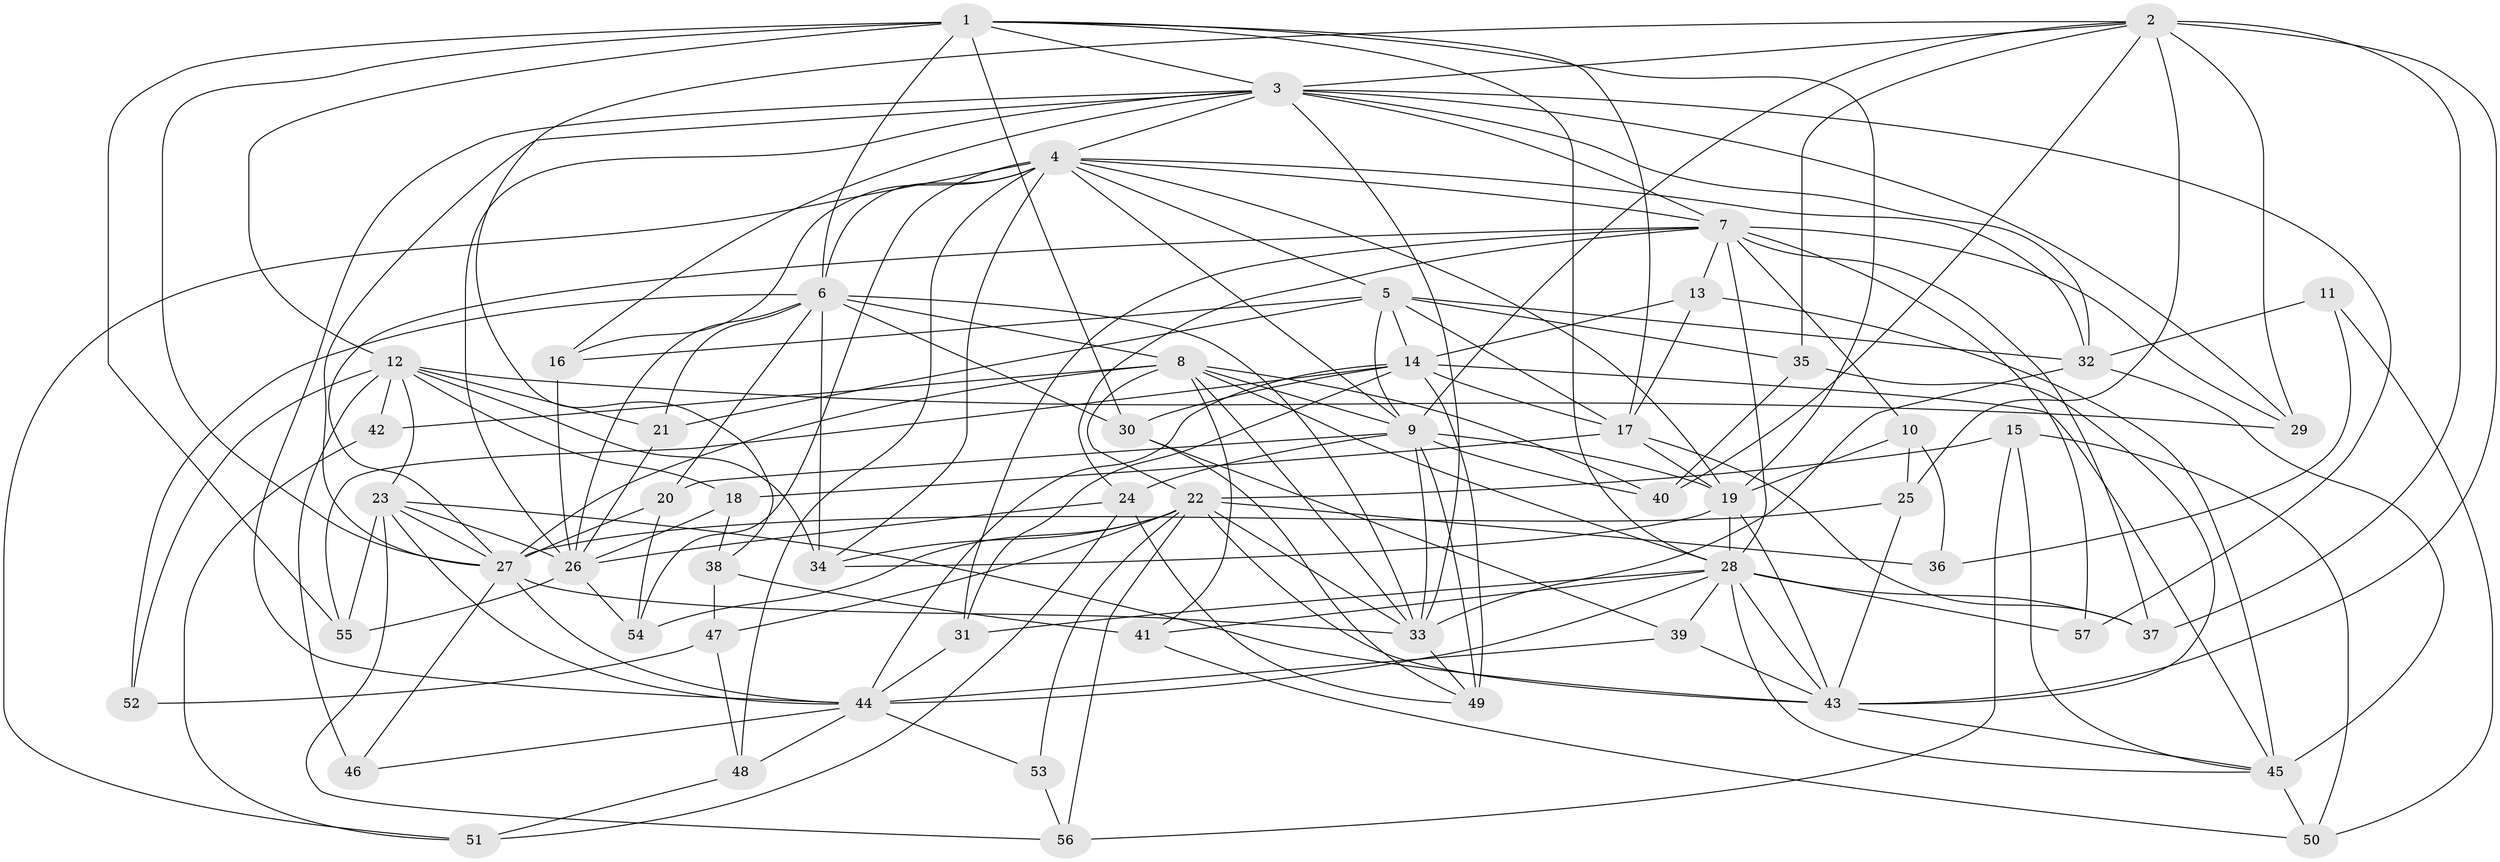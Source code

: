 // original degree distribution, {4: 1.0}
// Generated by graph-tools (version 1.1) at 2025/53/03/04/25 22:53:53]
// undirected, 57 vertices, 172 edges
graph export_dot {
  node [color=gray90,style=filled];
  1;
  2;
  3;
  4;
  5;
  6;
  7;
  8;
  9;
  10;
  11;
  12;
  13;
  14;
  15;
  16;
  17;
  18;
  19;
  20;
  21;
  22;
  23;
  24;
  25;
  26;
  27;
  28;
  29;
  30;
  31;
  32;
  33;
  34;
  35;
  36;
  37;
  38;
  39;
  40;
  41;
  42;
  43;
  44;
  45;
  46;
  47;
  48;
  49;
  50;
  51;
  52;
  53;
  54;
  55;
  56;
  57;
  1 -- 3 [weight=1.0];
  1 -- 6 [weight=1.0];
  1 -- 12 [weight=2.0];
  1 -- 17 [weight=1.0];
  1 -- 19 [weight=1.0];
  1 -- 27 [weight=1.0];
  1 -- 28 [weight=1.0];
  1 -- 30 [weight=3.0];
  1 -- 55 [weight=1.0];
  2 -- 3 [weight=1.0];
  2 -- 9 [weight=1.0];
  2 -- 25 [weight=1.0];
  2 -- 29 [weight=1.0];
  2 -- 35 [weight=1.0];
  2 -- 37 [weight=1.0];
  2 -- 38 [weight=1.0];
  2 -- 40 [weight=1.0];
  2 -- 43 [weight=2.0];
  3 -- 4 [weight=1.0];
  3 -- 7 [weight=1.0];
  3 -- 16 [weight=1.0];
  3 -- 26 [weight=1.0];
  3 -- 27 [weight=1.0];
  3 -- 29 [weight=1.0];
  3 -- 32 [weight=1.0];
  3 -- 33 [weight=1.0];
  3 -- 44 [weight=1.0];
  3 -- 57 [weight=1.0];
  4 -- 5 [weight=1.0];
  4 -- 6 [weight=1.0];
  4 -- 7 [weight=1.0];
  4 -- 9 [weight=1.0];
  4 -- 16 [weight=1.0];
  4 -- 19 [weight=1.0];
  4 -- 32 [weight=1.0];
  4 -- 34 [weight=1.0];
  4 -- 48 [weight=1.0];
  4 -- 51 [weight=1.0];
  4 -- 54 [weight=1.0];
  5 -- 9 [weight=1.0];
  5 -- 14 [weight=1.0];
  5 -- 16 [weight=1.0];
  5 -- 17 [weight=2.0];
  5 -- 21 [weight=3.0];
  5 -- 32 [weight=2.0];
  5 -- 35 [weight=1.0];
  6 -- 8 [weight=1.0];
  6 -- 20 [weight=1.0];
  6 -- 21 [weight=1.0];
  6 -- 26 [weight=1.0];
  6 -- 30 [weight=2.0];
  6 -- 33 [weight=1.0];
  6 -- 34 [weight=2.0];
  6 -- 52 [weight=1.0];
  7 -- 10 [weight=1.0];
  7 -- 13 [weight=1.0];
  7 -- 24 [weight=1.0];
  7 -- 27 [weight=1.0];
  7 -- 28 [weight=1.0];
  7 -- 29 [weight=1.0];
  7 -- 31 [weight=1.0];
  7 -- 37 [weight=1.0];
  7 -- 57 [weight=2.0];
  8 -- 9 [weight=2.0];
  8 -- 22 [weight=2.0];
  8 -- 27 [weight=1.0];
  8 -- 28 [weight=1.0];
  8 -- 33 [weight=1.0];
  8 -- 40 [weight=1.0];
  8 -- 41 [weight=1.0];
  8 -- 42 [weight=2.0];
  9 -- 19 [weight=1.0];
  9 -- 20 [weight=1.0];
  9 -- 24 [weight=1.0];
  9 -- 33 [weight=1.0];
  9 -- 40 [weight=1.0];
  9 -- 49 [weight=2.0];
  10 -- 19 [weight=1.0];
  10 -- 25 [weight=1.0];
  10 -- 36 [weight=1.0];
  11 -- 32 [weight=2.0];
  11 -- 36 [weight=1.0];
  11 -- 50 [weight=1.0];
  12 -- 18 [weight=1.0];
  12 -- 21 [weight=1.0];
  12 -- 23 [weight=1.0];
  12 -- 29 [weight=1.0];
  12 -- 34 [weight=1.0];
  12 -- 42 [weight=1.0];
  12 -- 46 [weight=2.0];
  12 -- 52 [weight=2.0];
  13 -- 14 [weight=1.0];
  13 -- 17 [weight=1.0];
  13 -- 45 [weight=1.0];
  14 -- 17 [weight=1.0];
  14 -- 30 [weight=1.0];
  14 -- 31 [weight=1.0];
  14 -- 44 [weight=1.0];
  14 -- 45 [weight=2.0];
  14 -- 49 [weight=1.0];
  14 -- 55 [weight=1.0];
  15 -- 22 [weight=1.0];
  15 -- 45 [weight=1.0];
  15 -- 50 [weight=1.0];
  15 -- 56 [weight=1.0];
  16 -- 26 [weight=1.0];
  17 -- 18 [weight=1.0];
  17 -- 19 [weight=1.0];
  17 -- 37 [weight=1.0];
  18 -- 26 [weight=1.0];
  18 -- 38 [weight=1.0];
  19 -- 28 [weight=1.0];
  19 -- 34 [weight=1.0];
  19 -- 43 [weight=1.0];
  20 -- 27 [weight=1.0];
  20 -- 54 [weight=1.0];
  21 -- 26 [weight=1.0];
  22 -- 33 [weight=1.0];
  22 -- 34 [weight=1.0];
  22 -- 36 [weight=2.0];
  22 -- 43 [weight=1.0];
  22 -- 47 [weight=1.0];
  22 -- 53 [weight=1.0];
  22 -- 54 [weight=1.0];
  22 -- 56 [weight=1.0];
  23 -- 26 [weight=1.0];
  23 -- 27 [weight=2.0];
  23 -- 43 [weight=1.0];
  23 -- 44 [weight=1.0];
  23 -- 55 [weight=1.0];
  23 -- 56 [weight=1.0];
  24 -- 26 [weight=2.0];
  24 -- 49 [weight=1.0];
  24 -- 51 [weight=1.0];
  25 -- 27 [weight=1.0];
  25 -- 43 [weight=1.0];
  26 -- 54 [weight=1.0];
  26 -- 55 [weight=1.0];
  27 -- 33 [weight=1.0];
  27 -- 44 [weight=2.0];
  27 -- 46 [weight=1.0];
  28 -- 31 [weight=1.0];
  28 -- 37 [weight=1.0];
  28 -- 39 [weight=1.0];
  28 -- 41 [weight=1.0];
  28 -- 43 [weight=1.0];
  28 -- 44 [weight=1.0];
  28 -- 45 [weight=1.0];
  28 -- 57 [weight=1.0];
  30 -- 39 [weight=1.0];
  30 -- 49 [weight=1.0];
  31 -- 44 [weight=1.0];
  32 -- 33 [weight=1.0];
  32 -- 45 [weight=1.0];
  33 -- 49 [weight=1.0];
  35 -- 40 [weight=1.0];
  35 -- 43 [weight=1.0];
  38 -- 41 [weight=1.0];
  38 -- 47 [weight=1.0];
  39 -- 43 [weight=1.0];
  39 -- 44 [weight=1.0];
  41 -- 50 [weight=1.0];
  42 -- 51 [weight=1.0];
  43 -- 45 [weight=1.0];
  44 -- 46 [weight=1.0];
  44 -- 48 [weight=1.0];
  44 -- 53 [weight=2.0];
  45 -- 50 [weight=1.0];
  47 -- 48 [weight=1.0];
  47 -- 52 [weight=1.0];
  48 -- 51 [weight=1.0];
  53 -- 56 [weight=1.0];
}
